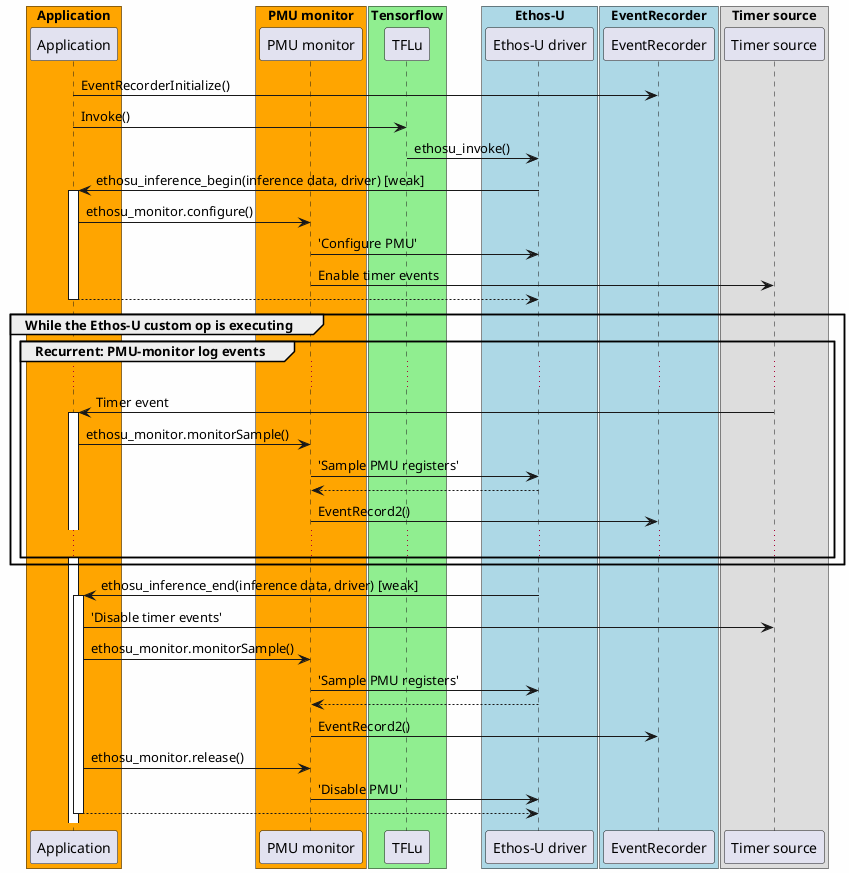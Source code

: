 @startuml
skinparam backgroundColor #FEFEFE

box "Application" #Orange
participant "Application" as app
end box

box "PMU monitor" #Orange
participant "PMU monitor" as pmumon
end box

box "Tensorflow" #LightGreen
participant "TFLu" as tflu
end box

box "Ethos-U" #LightBlue
participant "Ethos-U driver" as driver
end box

box "EventRecorder" #LightBlue
participant EventRecorder as event
end box

box "Timer source"
participant "Timer source" as timer
end box

app -> event: EventRecorderInitialize()

app -> tflu: Invoke()
tflu -> driver: ethosu_invoke()

driver -> app ++: ethosu_inference_begin(inference data, driver) [weak]
app -> pmumon: ethosu_monitor.configure()
pmumon -> driver: 'Configure PMU'
pmumon -> timer: Enable timer events
return

group While the Ethos-U custom op is executing
group Recurrent: PMU-monitor log events
  ...
  timer -> app++: Timer event
  app -> pmumon: ethosu_monitor.monitorSample()
  pmumon -> driver: 'Sample PMU registers'
  driver --> pmumon
  pmumon -> event : EventRecord2()
...
end
end

driver -> app++: ethosu_inference_end(inference data, driver) [weak]
app -> timer: 'Disable timer events'
app -> pmumon: ethosu_monitor.monitorSample()
pmumon -> driver: 'Sample PMU registers'
driver --> pmumon
pmumon -> event : EventRecord2()
app -> pmumon: ethosu_monitor.release()
pmumon -> driver: 'Disable PMU'
return

@enduml
